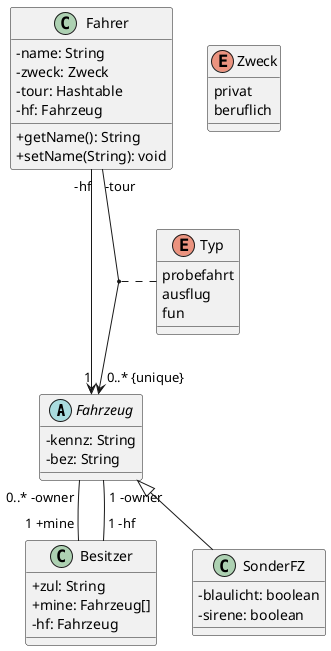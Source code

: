 @startuml 3

skinparam classAttributeIconSize 0

abstract class Fahrzeug {
    -kennz: String
    -bez: String
}

Fahrzeug "0..* -owner" -- "1 +mine" Besitzer
Besitzer "1 -hf" -- "1 -owner" Fahrzeug

class SonderFZ extends Fahrzeug {
    -blaulicht: boolean
    -sirene: boolean
}

enum Typ {
    probefahrt
    ausflug
    fun
}

enum Zweck {
    privat
    beruflich
}

class Besitzer {
    +zul: String
    +mine: Fahrzeug[]
    -hf: Fahrzeug
}

class Fahrer {
    -name: String
    -zweck: Zweck
    -tour: Hashtable
    -hf: Fahrzeug
    
    +getName(): String
    +setName(String): void
}

Fahrer "-hf" ->  "1" Fahrzeug
Fahrer "-tour" --> "0..* {unique}" Fahrzeug

(Fahrer, Fahrzeug) . Typ

@enduml

